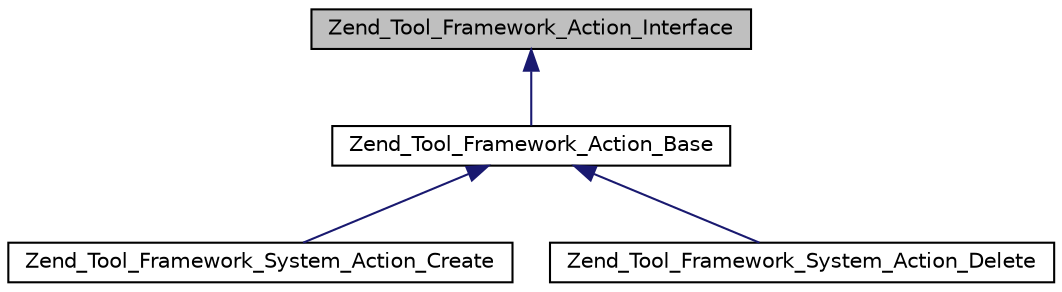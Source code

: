 digraph G
{
  edge [fontname="Helvetica",fontsize="10",labelfontname="Helvetica",labelfontsize="10"];
  node [fontname="Helvetica",fontsize="10",shape=record];
  Node1 [label="Zend_Tool_Framework_Action_Interface",height=0.2,width=0.4,color="black", fillcolor="grey75", style="filled" fontcolor="black"];
  Node1 -> Node2 [dir="back",color="midnightblue",fontsize="10",style="solid",fontname="Helvetica"];
  Node2 [label="Zend_Tool_Framework_Action_Base",height=0.2,width=0.4,color="black", fillcolor="white", style="filled",URL="$class_zend___tool___framework___action___base.html"];
  Node2 -> Node3 [dir="back",color="midnightblue",fontsize="10",style="solid",fontname="Helvetica"];
  Node3 [label="Zend_Tool_Framework_System_Action_Create",height=0.2,width=0.4,color="black", fillcolor="white", style="filled",URL="$class_zend___tool___framework___system___action___create.html"];
  Node2 -> Node4 [dir="back",color="midnightblue",fontsize="10",style="solid",fontname="Helvetica"];
  Node4 [label="Zend_Tool_Framework_System_Action_Delete",height=0.2,width=0.4,color="black", fillcolor="white", style="filled",URL="$class_zend___tool___framework___system___action___delete.html"];
}
